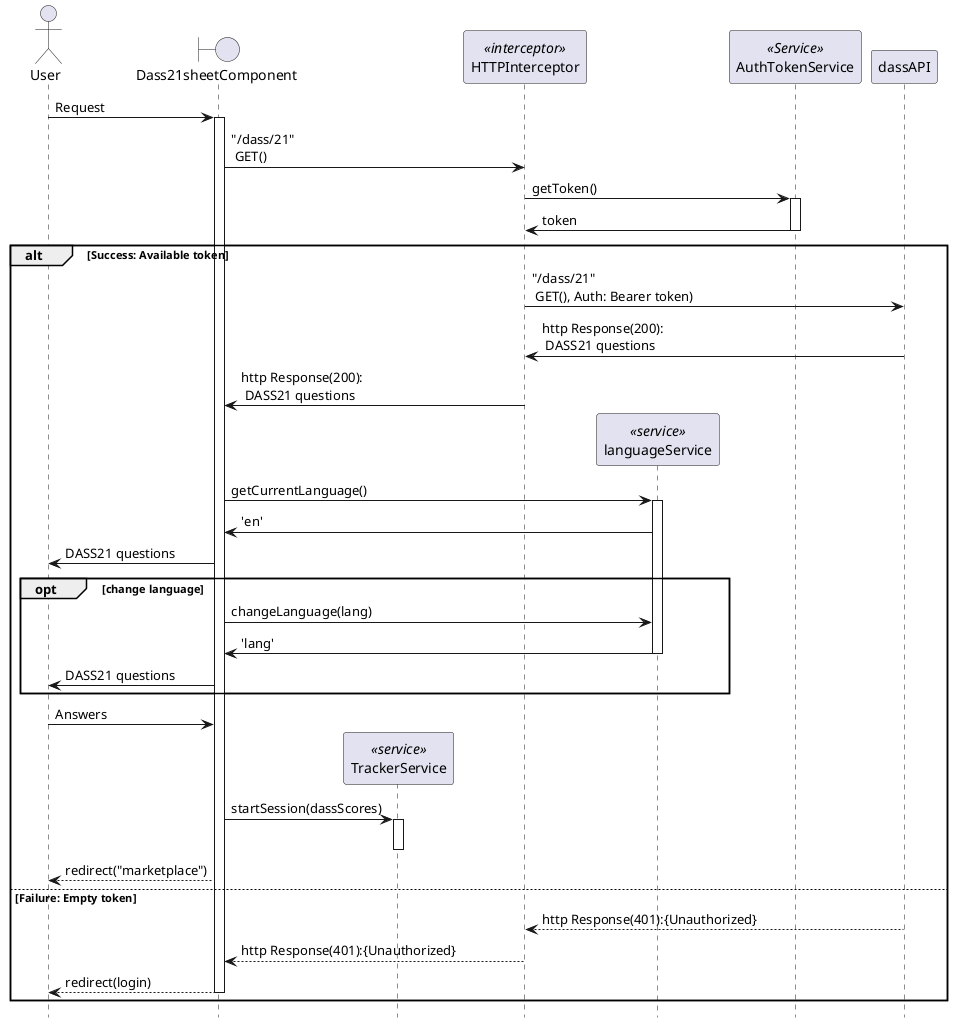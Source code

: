 @startuml
hide footbox

actor User
boundary Dass21sheetComponent as dass21comp
participant TrackerService as track <<service>>
participant HTTPInterceptor as inter <<interceptor>>
participant languageService as lang <<service>>
participant AuthTokenService as token <<Service>>

participant dassAPI

User -> dass21comp: Request
activate dass21comp
dass21comp -> inter: "/dass/21"\n GET()
inter -> token: getToken()
activate token
inter <- token: token
deactivate token
alt Success: Available token
  inter -> dassAPI:"/dass/21"\n GET(), Auth: Bearer token)
  inter <- dassAPI:http Response(200):\n DASS21 questions
  dass21comp <- inter:http Response(200):\n DASS21 questions
  dass21comp -[hidden]-> lang**
  dass21comp -> lang: getCurrentLanguage()
  activate lang
  dass21comp <- lang: 'en'
  dass21comp -> User: DASS21 questions
  opt change language
    dass21comp -> lang: changeLanguage(lang)
    dass21comp <- lang: 'lang'
    deactivate lang
    dass21comp -> User: DASS21 questions
  end
  User -> dass21comp: Answers
  dass21comp -[hidden]> track**
  dass21comp -> track: startSession(dassScores)
  activate track
  deactivate track
  User <-- dass21comp: redirect("marketplace")
else Failure: Empty token
  inter <-- dassAPI:http Response(401):{Unauthorized}
  dass21comp <-- inter: http Response(401):{Unauthorized}
  User <-- dass21comp: redirect(login)
  deactivate dass21comp
end

@enduml
